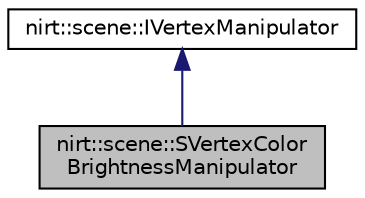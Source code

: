 digraph "nirt::scene::SVertexColorBrightnessManipulator"
{
 // LATEX_PDF_SIZE
  edge [fontname="Helvetica",fontsize="10",labelfontname="Helvetica",labelfontsize="10"];
  node [fontname="Helvetica",fontsize="10",shape=record];
  Node1 [label="nirt::scene::SVertexColor\lBrightnessManipulator",height=0.2,width=0.4,color="black", fillcolor="grey75", style="filled", fontcolor="black",tooltip="Vertex manipulator which adjusts the brightness by the given amount."];
  Node2 -> Node1 [dir="back",color="midnightblue",fontsize="10",style="solid",fontname="Helvetica"];
  Node2 [label="nirt::scene::IVertexManipulator",height=0.2,width=0.4,color="black", fillcolor="white", style="filled",URL="$structnirt_1_1scene_1_1IVertexManipulator.html",tooltip="Interface for vertex manipulators."];
}
